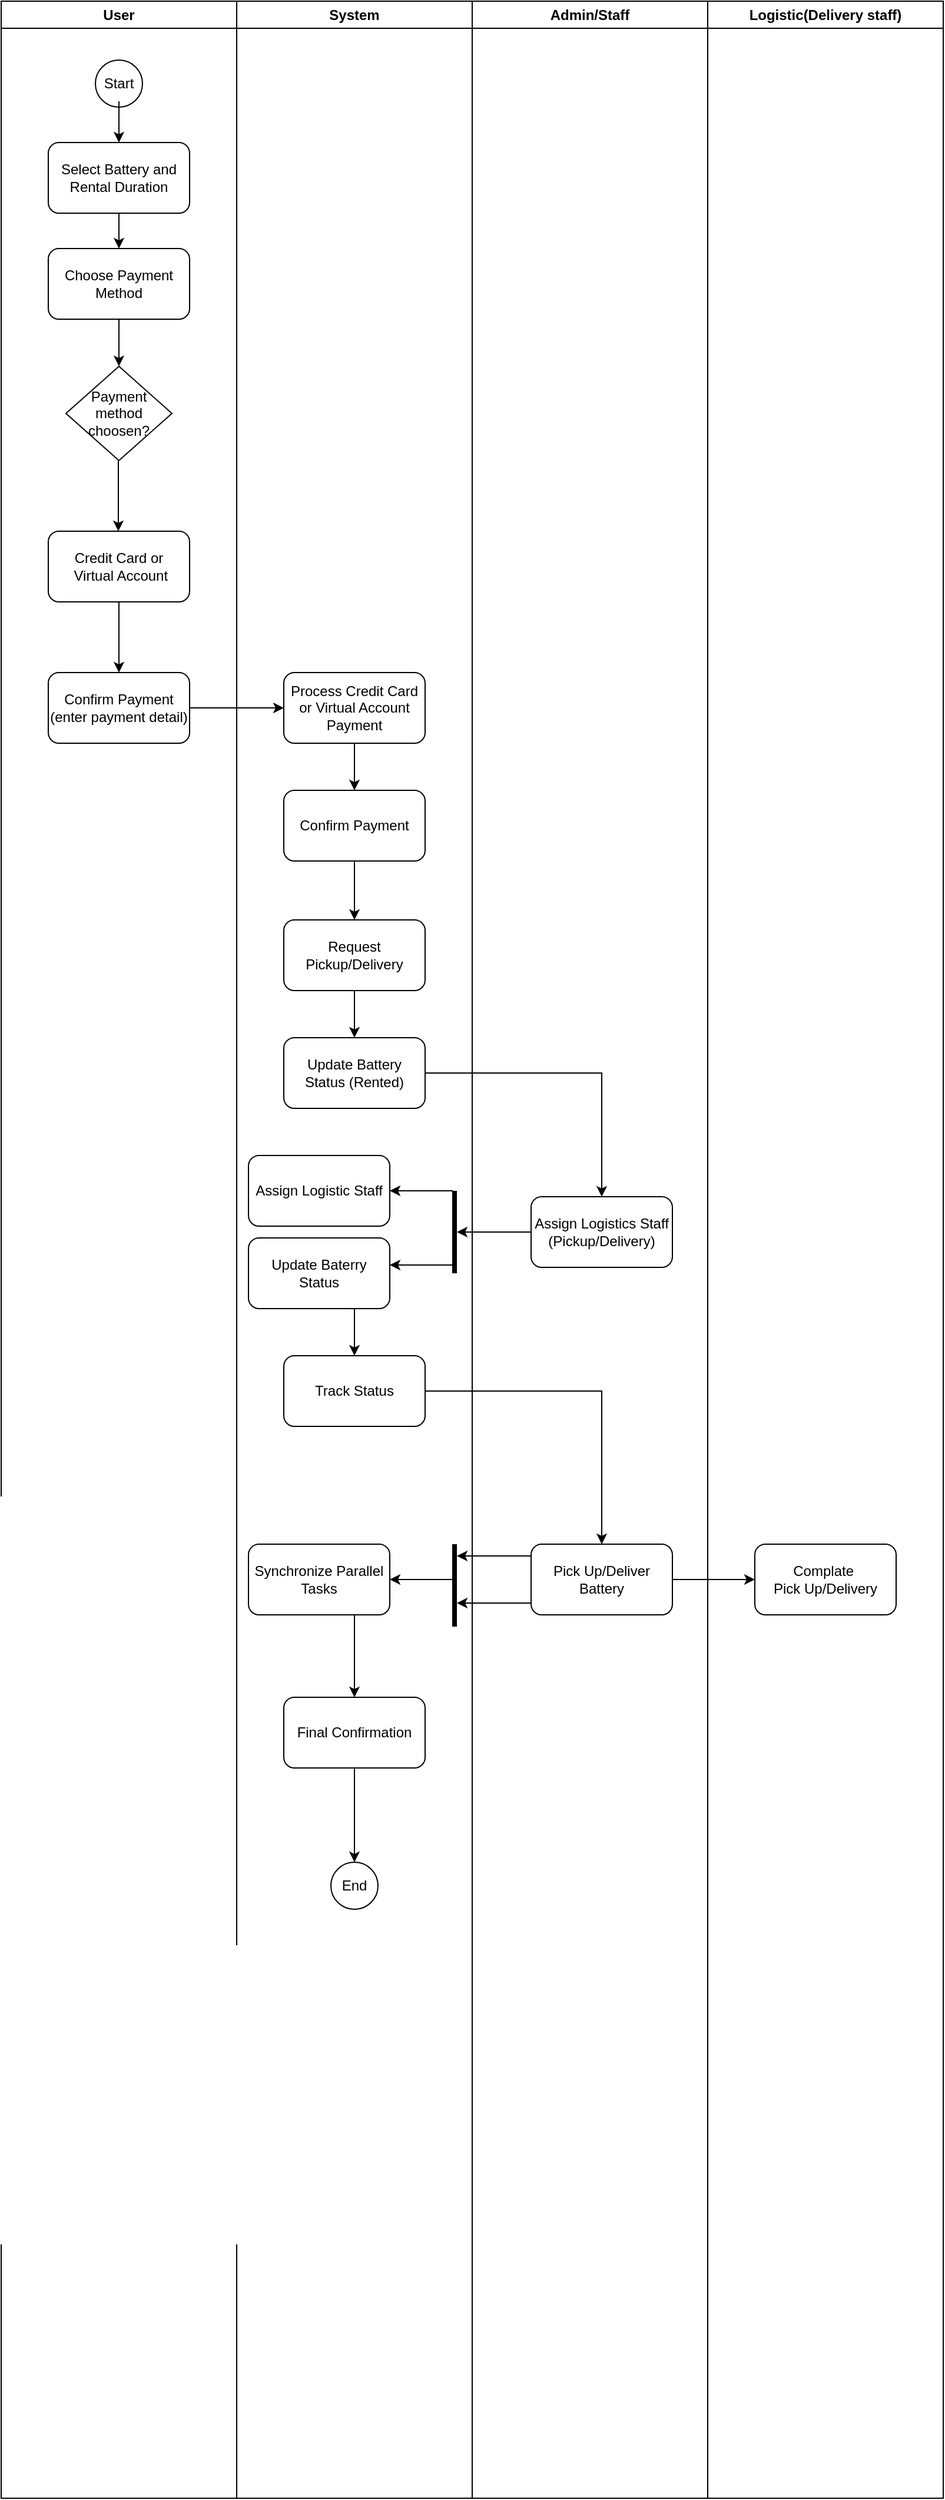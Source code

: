 <mxfile version="26.0.2">
  <diagram id="prtHgNgQTEPvFCAcTncT" name="Page-1">
    <mxGraphModel dx="2315" dy="1378" grid="1" gridSize="10" guides="1" tooltips="1" connect="1" arrows="1" fold="1" page="1" pageScale="1" pageWidth="827" pageHeight="1169" math="0" shadow="0">
      <root>
        <mxCell id="0" />
        <mxCell id="1" parent="0" />
        <mxCell id="ijTR_1PGKH4vccOiNguG-1" value="System" style="swimlane;whiteSpace=wrap;html=1;" vertex="1" parent="1">
          <mxGeometry x="210" y="220" width="200" height="2120" as="geometry" />
        </mxCell>
        <mxCell id="ijTR_1PGKH4vccOiNguG-34" style="edgeStyle=orthogonalEdgeStyle;rounded=0;orthogonalLoop=1;jettySize=auto;html=1;exitX=0.5;exitY=1;exitDx=0;exitDy=0;entryX=0.5;entryY=0;entryDx=0;entryDy=0;" edge="1" parent="ijTR_1PGKH4vccOiNguG-1" source="ijTR_1PGKH4vccOiNguG-28" target="ijTR_1PGKH4vccOiNguG-32">
          <mxGeometry relative="1" as="geometry" />
        </mxCell>
        <mxCell id="ijTR_1PGKH4vccOiNguG-28" value="Process Credit Card or Virtual Account&lt;div&gt;Payment&lt;/div&gt;" style="rounded=1;whiteSpace=wrap;html=1;" vertex="1" parent="ijTR_1PGKH4vccOiNguG-1">
          <mxGeometry x="40" y="570" width="120" height="60" as="geometry" />
        </mxCell>
        <mxCell id="ijTR_1PGKH4vccOiNguG-55" style="edgeStyle=orthogonalEdgeStyle;rounded=0;orthogonalLoop=1;jettySize=auto;html=1;exitX=0.5;exitY=1;exitDx=0;exitDy=0;entryX=0.5;entryY=0;entryDx=0;entryDy=0;" edge="1" parent="ijTR_1PGKH4vccOiNguG-1" source="ijTR_1PGKH4vccOiNguG-33" target="ijTR_1PGKH4vccOiNguG-40">
          <mxGeometry relative="1" as="geometry" />
        </mxCell>
        <mxCell id="ijTR_1PGKH4vccOiNguG-33" value="Request Pickup/Delivery" style="rounded=1;whiteSpace=wrap;html=1;" vertex="1" parent="ijTR_1PGKH4vccOiNguG-1">
          <mxGeometry x="40" y="780" width="120" height="60" as="geometry" />
        </mxCell>
        <mxCell id="ijTR_1PGKH4vccOiNguG-35" style="edgeStyle=orthogonalEdgeStyle;rounded=0;orthogonalLoop=1;jettySize=auto;html=1;exitX=0.5;exitY=1;exitDx=0;exitDy=0;" edge="1" parent="ijTR_1PGKH4vccOiNguG-1" source="ijTR_1PGKH4vccOiNguG-32" target="ijTR_1PGKH4vccOiNguG-33">
          <mxGeometry relative="1" as="geometry" />
        </mxCell>
        <mxCell id="ijTR_1PGKH4vccOiNguG-32" value="Confirm Payment" style="rounded=1;whiteSpace=wrap;html=1;" vertex="1" parent="ijTR_1PGKH4vccOiNguG-1">
          <mxGeometry x="40" y="670" width="120" height="60" as="geometry" />
        </mxCell>
        <mxCell id="ijTR_1PGKH4vccOiNguG-40" value="Update Battery&lt;div&gt;Status (Rented)&lt;/div&gt;" style="rounded=1;whiteSpace=wrap;html=1;" vertex="1" parent="ijTR_1PGKH4vccOiNguG-1">
          <mxGeometry x="40" y="880" width="120" height="60" as="geometry" />
        </mxCell>
        <mxCell id="ijTR_1PGKH4vccOiNguG-77" value="" style="line;strokeWidth=4;html=1;perimeter=backbonePerimeter;points=[];outlineConnect=0;rotation=90;" vertex="1" parent="ijTR_1PGKH4vccOiNguG-1">
          <mxGeometry x="150" y="1040" width="70" height="10" as="geometry" />
        </mxCell>
        <mxCell id="ijTR_1PGKH4vccOiNguG-78" value="" style="endArrow=classic;html=1;rounded=0;" edge="1" parent="ijTR_1PGKH4vccOiNguG-1" source="ijTR_1PGKH4vccOiNguG-77">
          <mxGeometry width="50" height="50" relative="1" as="geometry">
            <mxPoint x="120" y="980" as="sourcePoint" />
            <mxPoint x="130" y="1010" as="targetPoint" />
          </mxGeometry>
        </mxCell>
        <mxCell id="ijTR_1PGKH4vccOiNguG-79" value="" style="endArrow=classic;html=1;rounded=0;exitX=0.9;exitY=0.6;exitDx=0;exitDy=0;exitPerimeter=0;" edge="1" parent="ijTR_1PGKH4vccOiNguG-1" source="ijTR_1PGKH4vccOiNguG-77">
          <mxGeometry width="50" height="50" relative="1" as="geometry">
            <mxPoint x="80" y="1060" as="sourcePoint" />
            <mxPoint x="130" y="1073" as="targetPoint" />
          </mxGeometry>
        </mxCell>
        <mxCell id="ijTR_1PGKH4vccOiNguG-80" value="Assign Logistic Staff" style="rounded=1;whiteSpace=wrap;html=1;" vertex="1" parent="ijTR_1PGKH4vccOiNguG-1">
          <mxGeometry x="10" y="980" width="120" height="60" as="geometry" />
        </mxCell>
        <mxCell id="ijTR_1PGKH4vccOiNguG-83" style="edgeStyle=orthogonalEdgeStyle;rounded=0;orthogonalLoop=1;jettySize=auto;html=1;exitX=0.75;exitY=1;exitDx=0;exitDy=0;entryX=0.5;entryY=0;entryDx=0;entryDy=0;" edge="1" parent="ijTR_1PGKH4vccOiNguG-1" source="ijTR_1PGKH4vccOiNguG-81" target="ijTR_1PGKH4vccOiNguG-82">
          <mxGeometry relative="1" as="geometry" />
        </mxCell>
        <mxCell id="ijTR_1PGKH4vccOiNguG-81" value="Update Baterry Status" style="rounded=1;whiteSpace=wrap;html=1;" vertex="1" parent="ijTR_1PGKH4vccOiNguG-1">
          <mxGeometry x="10" y="1050" width="120" height="60" as="geometry" />
        </mxCell>
        <mxCell id="ijTR_1PGKH4vccOiNguG-82" value="Track Status" style="rounded=1;whiteSpace=wrap;html=1;" vertex="1" parent="ijTR_1PGKH4vccOiNguG-1">
          <mxGeometry x="40" y="1150" width="120" height="60" as="geometry" />
        </mxCell>
        <mxCell id="ijTR_1PGKH4vccOiNguG-88" value="" style="line;strokeWidth=4;html=1;perimeter=backbonePerimeter;points=[];outlineConnect=0;rotation=90;" vertex="1" parent="ijTR_1PGKH4vccOiNguG-1">
          <mxGeometry x="150" y="1340" width="70" height="10" as="geometry" />
        </mxCell>
        <mxCell id="ijTR_1PGKH4vccOiNguG-92" value="" style="endArrow=classic;html=1;rounded=0;exitX=0.9;exitY=0.6;exitDx=0;exitDy=0;exitPerimeter=0;" edge="1" parent="ijTR_1PGKH4vccOiNguG-1">
          <mxGeometry width="50" height="50" relative="1" as="geometry">
            <mxPoint x="183" y="1340" as="sourcePoint" />
            <mxPoint x="130" y="1340" as="targetPoint" />
            <Array as="points">
              <mxPoint x="170" y="1340" />
            </Array>
          </mxGeometry>
        </mxCell>
        <mxCell id="ijTR_1PGKH4vccOiNguG-100" style="edgeStyle=orthogonalEdgeStyle;rounded=0;orthogonalLoop=1;jettySize=auto;html=1;exitX=0.75;exitY=1;exitDx=0;exitDy=0;entryX=0.5;entryY=0;entryDx=0;entryDy=0;" edge="1" parent="ijTR_1PGKH4vccOiNguG-1" source="ijTR_1PGKH4vccOiNguG-95" target="ijTR_1PGKH4vccOiNguG-99">
          <mxGeometry relative="1" as="geometry" />
        </mxCell>
        <mxCell id="ijTR_1PGKH4vccOiNguG-95" value="Synchronize Parallel Tasks" style="rounded=1;whiteSpace=wrap;html=1;" vertex="1" parent="ijTR_1PGKH4vccOiNguG-1">
          <mxGeometry x="10" y="1310" width="120" height="60" as="geometry" />
        </mxCell>
        <mxCell id="ijTR_1PGKH4vccOiNguG-102" style="edgeStyle=orthogonalEdgeStyle;rounded=0;orthogonalLoop=1;jettySize=auto;html=1;exitX=0.5;exitY=1;exitDx=0;exitDy=0;" edge="1" parent="ijTR_1PGKH4vccOiNguG-1" source="ijTR_1PGKH4vccOiNguG-99" target="ijTR_1PGKH4vccOiNguG-101">
          <mxGeometry relative="1" as="geometry" />
        </mxCell>
        <mxCell id="ijTR_1PGKH4vccOiNguG-99" value="Final Confirmation" style="rounded=1;whiteSpace=wrap;html=1;" vertex="1" parent="ijTR_1PGKH4vccOiNguG-1">
          <mxGeometry x="40" y="1440" width="120" height="60" as="geometry" />
        </mxCell>
        <mxCell id="ijTR_1PGKH4vccOiNguG-101" value="End" style="ellipse;whiteSpace=wrap;html=1;aspect=fixed;" vertex="1" parent="ijTR_1PGKH4vccOiNguG-1">
          <mxGeometry x="80" y="1580" width="40" height="40" as="geometry" />
        </mxCell>
        <mxCell id="ijTR_1PGKH4vccOiNguG-2" value="User" style="swimlane;whiteSpace=wrap;html=1;" vertex="1" parent="1">
          <mxGeometry x="10" y="220" width="200" height="2120" as="geometry" />
        </mxCell>
        <mxCell id="ijTR_1PGKH4vccOiNguG-5" value="Select Battery and Rental Duration" style="rounded=1;whiteSpace=wrap;html=1;" vertex="1" parent="ijTR_1PGKH4vccOiNguG-2">
          <mxGeometry x="40" y="120" width="120" height="60" as="geometry" />
        </mxCell>
        <mxCell id="ijTR_1PGKH4vccOiNguG-6" value="" style="ellipse;whiteSpace=wrap;html=1;aspect=fixed;" vertex="1" parent="ijTR_1PGKH4vccOiNguG-2">
          <mxGeometry x="80" y="50" width="40" height="40" as="geometry" />
        </mxCell>
        <mxCell id="ijTR_1PGKH4vccOiNguG-8" value="Choose Payment Method" style="rounded=1;whiteSpace=wrap;html=1;" vertex="1" parent="ijTR_1PGKH4vccOiNguG-2">
          <mxGeometry x="40" y="210" width="120" height="60" as="geometry" />
        </mxCell>
        <mxCell id="ijTR_1PGKH4vccOiNguG-12" value="Payment method choosen?" style="rhombus;whiteSpace=wrap;html=1;" vertex="1" parent="ijTR_1PGKH4vccOiNguG-2">
          <mxGeometry x="55" y="310" width="90" height="80" as="geometry" />
        </mxCell>
        <mxCell id="ijTR_1PGKH4vccOiNguG-10" value="Credit Card or&lt;div&gt;&amp;nbsp;Virtual Account&lt;/div&gt;" style="rounded=1;whiteSpace=wrap;html=1;" vertex="1" parent="ijTR_1PGKH4vccOiNguG-2">
          <mxGeometry x="40" y="450" width="120" height="60" as="geometry" />
        </mxCell>
        <mxCell id="ijTR_1PGKH4vccOiNguG-18" value="" style="endArrow=classic;html=1;rounded=0;" edge="1" parent="ijTR_1PGKH4vccOiNguG-2">
          <mxGeometry width="50" height="50" relative="1" as="geometry">
            <mxPoint x="99.5" y="390" as="sourcePoint" />
            <mxPoint x="99.5" y="450" as="targetPoint" />
          </mxGeometry>
        </mxCell>
        <mxCell id="ijTR_1PGKH4vccOiNguG-20" value="" style="endArrow=classic;html=1;rounded=0;exitX=0.5;exitY=1;exitDx=0;exitDy=0;" edge="1" parent="ijTR_1PGKH4vccOiNguG-2" source="ijTR_1PGKH4vccOiNguG-10">
          <mxGeometry width="50" height="50" relative="1" as="geometry">
            <mxPoint x="70" y="580" as="sourcePoint" />
            <mxPoint x="100" y="570" as="targetPoint" />
          </mxGeometry>
        </mxCell>
        <mxCell id="ijTR_1PGKH4vccOiNguG-21" value="Confirm Payment&lt;div&gt;(enter payment detail)&lt;/div&gt;" style="rounded=1;whiteSpace=wrap;html=1;" vertex="1" parent="ijTR_1PGKH4vccOiNguG-2">
          <mxGeometry x="40" y="570" width="120" height="60" as="geometry" />
        </mxCell>
        <mxCell id="ijTR_1PGKH4vccOiNguG-7" value="Start" style="text;html=1;align=center;verticalAlign=middle;whiteSpace=wrap;rounded=0;" vertex="1" parent="ijTR_1PGKH4vccOiNguG-2">
          <mxGeometry x="70" y="55" width="60" height="30" as="geometry" />
        </mxCell>
        <mxCell id="ijTR_1PGKH4vccOiNguG-22" value="" style="endArrow=classic;html=1;rounded=0;exitX=0.5;exitY=1;exitDx=0;exitDy=0;entryX=0.5;entryY=0;entryDx=0;entryDy=0;" edge="1" parent="ijTR_1PGKH4vccOiNguG-2" source="ijTR_1PGKH4vccOiNguG-7" target="ijTR_1PGKH4vccOiNguG-5">
          <mxGeometry width="50" height="50" relative="1" as="geometry">
            <mxPoint x="220" y="260" as="sourcePoint" />
            <mxPoint x="270" y="210" as="targetPoint" />
          </mxGeometry>
        </mxCell>
        <mxCell id="ijTR_1PGKH4vccOiNguG-23" value="" style="endArrow=classic;html=1;rounded=0;exitX=0.5;exitY=1;exitDx=0;exitDy=0;entryX=0.5;entryY=0;entryDx=0;entryDy=0;" edge="1" parent="ijTR_1PGKH4vccOiNguG-2" source="ijTR_1PGKH4vccOiNguG-5" target="ijTR_1PGKH4vccOiNguG-8">
          <mxGeometry width="50" height="50" relative="1" as="geometry">
            <mxPoint x="220" y="260" as="sourcePoint" />
            <mxPoint x="270" y="210" as="targetPoint" />
          </mxGeometry>
        </mxCell>
        <mxCell id="ijTR_1PGKH4vccOiNguG-24" value="" style="endArrow=classic;html=1;rounded=0;exitX=0.5;exitY=1;exitDx=0;exitDy=0;entryX=0.5;entryY=0;entryDx=0;entryDy=0;" edge="1" parent="ijTR_1PGKH4vccOiNguG-2" source="ijTR_1PGKH4vccOiNguG-8" target="ijTR_1PGKH4vccOiNguG-12">
          <mxGeometry width="50" height="50" relative="1" as="geometry">
            <mxPoint x="100" y="280" as="sourcePoint" />
            <mxPoint x="270" y="210" as="targetPoint" />
          </mxGeometry>
        </mxCell>
        <mxCell id="ijTR_1PGKH4vccOiNguG-3" value="Admin/Staff" style="swimlane;whiteSpace=wrap;html=1;" vertex="1" parent="1">
          <mxGeometry x="410" y="220" width="200" height="2120" as="geometry" />
        </mxCell>
        <mxCell id="ijTR_1PGKH4vccOiNguG-53" value="Assign Logistics Staff&lt;div&gt;(Pickup/Delivery)&lt;/div&gt;" style="rounded=1;whiteSpace=wrap;html=1;" vertex="1" parent="ijTR_1PGKH4vccOiNguG-3">
          <mxGeometry x="50" y="1015" width="120" height="60" as="geometry" />
        </mxCell>
        <mxCell id="ijTR_1PGKH4vccOiNguG-85" value="Pick Up/Deliver Battery" style="rounded=1;whiteSpace=wrap;html=1;" vertex="1" parent="ijTR_1PGKH4vccOiNguG-3">
          <mxGeometry x="50" y="1310" width="120" height="60" as="geometry" />
        </mxCell>
        <mxCell id="ijTR_1PGKH4vccOiNguG-89" value="" style="endArrow=classic;html=1;rounded=0;exitX=0.9;exitY=0.6;exitDx=0;exitDy=0;exitPerimeter=0;" edge="1" parent="ijTR_1PGKH4vccOiNguG-3" target="ijTR_1PGKH4vccOiNguG-88">
          <mxGeometry width="50" height="50" relative="1" as="geometry">
            <mxPoint x="50" y="1360" as="sourcePoint" />
            <mxPoint x="-4" y="1360" as="targetPoint" />
          </mxGeometry>
        </mxCell>
        <mxCell id="ijTR_1PGKH4vccOiNguG-90" value="" style="endArrow=classic;html=1;rounded=0;" edge="1" parent="ijTR_1PGKH4vccOiNguG-3" target="ijTR_1PGKH4vccOiNguG-88">
          <mxGeometry width="50" height="50" relative="1" as="geometry">
            <mxPoint x="50" y="1320" as="sourcePoint" />
            <mxPoint x="-4" y="1320" as="targetPoint" />
          </mxGeometry>
        </mxCell>
        <mxCell id="ijTR_1PGKH4vccOiNguG-4" value="Logistic(Delivery staff)" style="swimlane;whiteSpace=wrap;html=1;" vertex="1" parent="1">
          <mxGeometry x="610" y="220" width="200" height="2120" as="geometry" />
        </mxCell>
        <mxCell id="ijTR_1PGKH4vccOiNguG-96" value="Complate&amp;nbsp;&lt;div&gt;Pick Up/Delivery&lt;/div&gt;" style="rounded=1;whiteSpace=wrap;html=1;" vertex="1" parent="ijTR_1PGKH4vccOiNguG-4">
          <mxGeometry x="40" y="1310" width="120" height="60" as="geometry" />
        </mxCell>
        <mxCell id="ijTR_1PGKH4vccOiNguG-25" value="" style="endArrow=classic;html=1;rounded=0;exitX=1;exitY=0.5;exitDx=0;exitDy=0;entryX=0;entryY=0.5;entryDx=0;entryDy=0;" edge="1" parent="1" source="ijTR_1PGKH4vccOiNguG-21" target="ijTR_1PGKH4vccOiNguG-28">
          <mxGeometry width="50" height="50" relative="1" as="geometry">
            <mxPoint x="120" y="740" as="sourcePoint" />
            <mxPoint x="240" y="820" as="targetPoint" />
          </mxGeometry>
        </mxCell>
        <mxCell id="ijTR_1PGKH4vccOiNguG-64" style="edgeStyle=orthogonalEdgeStyle;rounded=0;orthogonalLoop=1;jettySize=auto;html=1;exitX=1;exitY=0.5;exitDx=0;exitDy=0;entryX=0.5;entryY=0;entryDx=0;entryDy=0;" edge="1" parent="1" source="ijTR_1PGKH4vccOiNguG-40" target="ijTR_1PGKH4vccOiNguG-53">
          <mxGeometry relative="1" as="geometry">
            <mxPoint x="530" y="1130" as="targetPoint" />
          </mxGeometry>
        </mxCell>
        <mxCell id="ijTR_1PGKH4vccOiNguG-72" value="" style="endArrow=classic;html=1;rounded=0;exitX=0;exitY=0.5;exitDx=0;exitDy=0;" edge="1" parent="1" source="ijTR_1PGKH4vccOiNguG-53" target="ijTR_1PGKH4vccOiNguG-77">
          <mxGeometry width="50" height="50" relative="1" as="geometry">
            <mxPoint x="330" y="1240" as="sourcePoint" />
            <mxPoint x="400" y="1220" as="targetPoint" />
          </mxGeometry>
        </mxCell>
        <mxCell id="ijTR_1PGKH4vccOiNguG-87" style="edgeStyle=orthogonalEdgeStyle;rounded=0;orthogonalLoop=1;jettySize=auto;html=1;exitX=1;exitY=0.5;exitDx=0;exitDy=0;entryX=0.5;entryY=0;entryDx=0;entryDy=0;" edge="1" parent="1" source="ijTR_1PGKH4vccOiNguG-82" target="ijTR_1PGKH4vccOiNguG-85">
          <mxGeometry relative="1" as="geometry">
            <mxPoint x="520" y="1400" as="targetPoint" />
          </mxGeometry>
        </mxCell>
        <mxCell id="ijTR_1PGKH4vccOiNguG-98" style="edgeStyle=orthogonalEdgeStyle;rounded=0;orthogonalLoop=1;jettySize=auto;html=1;exitX=1;exitY=0.5;exitDx=0;exitDy=0;entryX=0;entryY=0.5;entryDx=0;entryDy=0;" edge="1" parent="1" source="ijTR_1PGKH4vccOiNguG-85" target="ijTR_1PGKH4vccOiNguG-96">
          <mxGeometry relative="1" as="geometry" />
        </mxCell>
      </root>
    </mxGraphModel>
  </diagram>
</mxfile>
